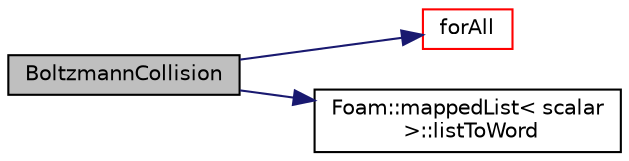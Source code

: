 digraph "BoltzmannCollision"
{
  bgcolor="transparent";
  edge [fontname="Helvetica",fontsize="10",labelfontname="Helvetica",labelfontsize="10"];
  node [fontname="Helvetica",fontsize="10",shape=record];
  rankdir="LR";
  Node0 [label="BoltzmannCollision",height=0.2,width=0.4,color="black", fillcolor="grey75", style="filled", fontcolor="black"];
  Node0 -> Node1 [color="midnightblue",fontsize="10",style="solid",fontname="Helvetica"];
  Node1 [label="forAll",height=0.2,width=0.4,color="red",URL="$a01697.html#a661071c857206cff08f25e78275fc863"];
  Node0 -> Node12 [color="midnightblue",fontsize="10",style="solid",fontname="Helvetica"];
  Node12 [label="Foam::mappedList\< scalar\l \>::listToWord",height=0.2,width=0.4,color="black",URL="$a01868.html#aef26621d83f587d4dc6f21d1057ba82d",tooltip="Convert a list of labels to a word. {1, 2, 3} -> 123. "];
}
